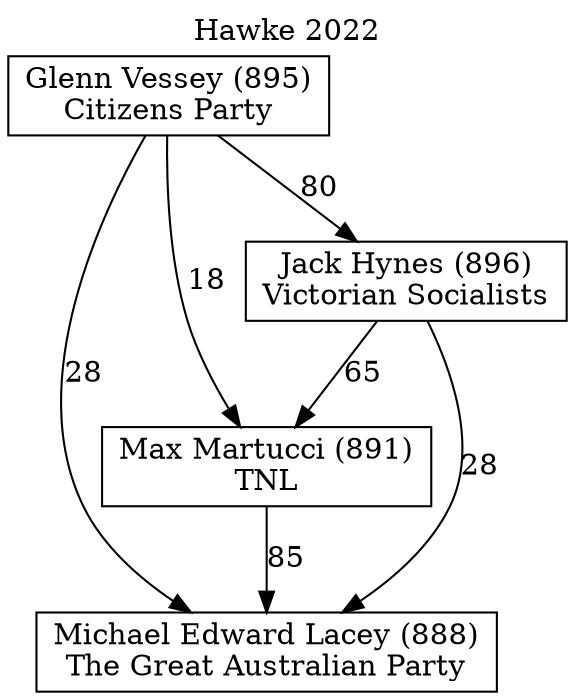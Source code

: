 // House preference flow
digraph "Michael Edward Lacey (888)_Hawke_2022" {
	graph [label="Hawke 2022" labelloc=t mclimit=10]
	node [shape=box]
	"Max Martucci (891)" [label="Max Martucci (891)
TNL"]
	"Michael Edward Lacey (888)" [label="Michael Edward Lacey (888)
The Great Australian Party"]
	"Jack Hynes (896)" [label="Jack Hynes (896)
Victorian Socialists"]
	"Glenn Vessey (895)" [label="Glenn Vessey (895)
Citizens Party"]
	"Glenn Vessey (895)" -> "Max Martucci (891)" [label=18]
	"Jack Hynes (896)" -> "Michael Edward Lacey (888)" [label=28]
	"Glenn Vessey (895)" -> "Jack Hynes (896)" [label=80]
	"Jack Hynes (896)" -> "Max Martucci (891)" [label=65]
	"Max Martucci (891)" -> "Michael Edward Lacey (888)" [label=85]
	"Glenn Vessey (895)" -> "Michael Edward Lacey (888)" [label=28]
}
